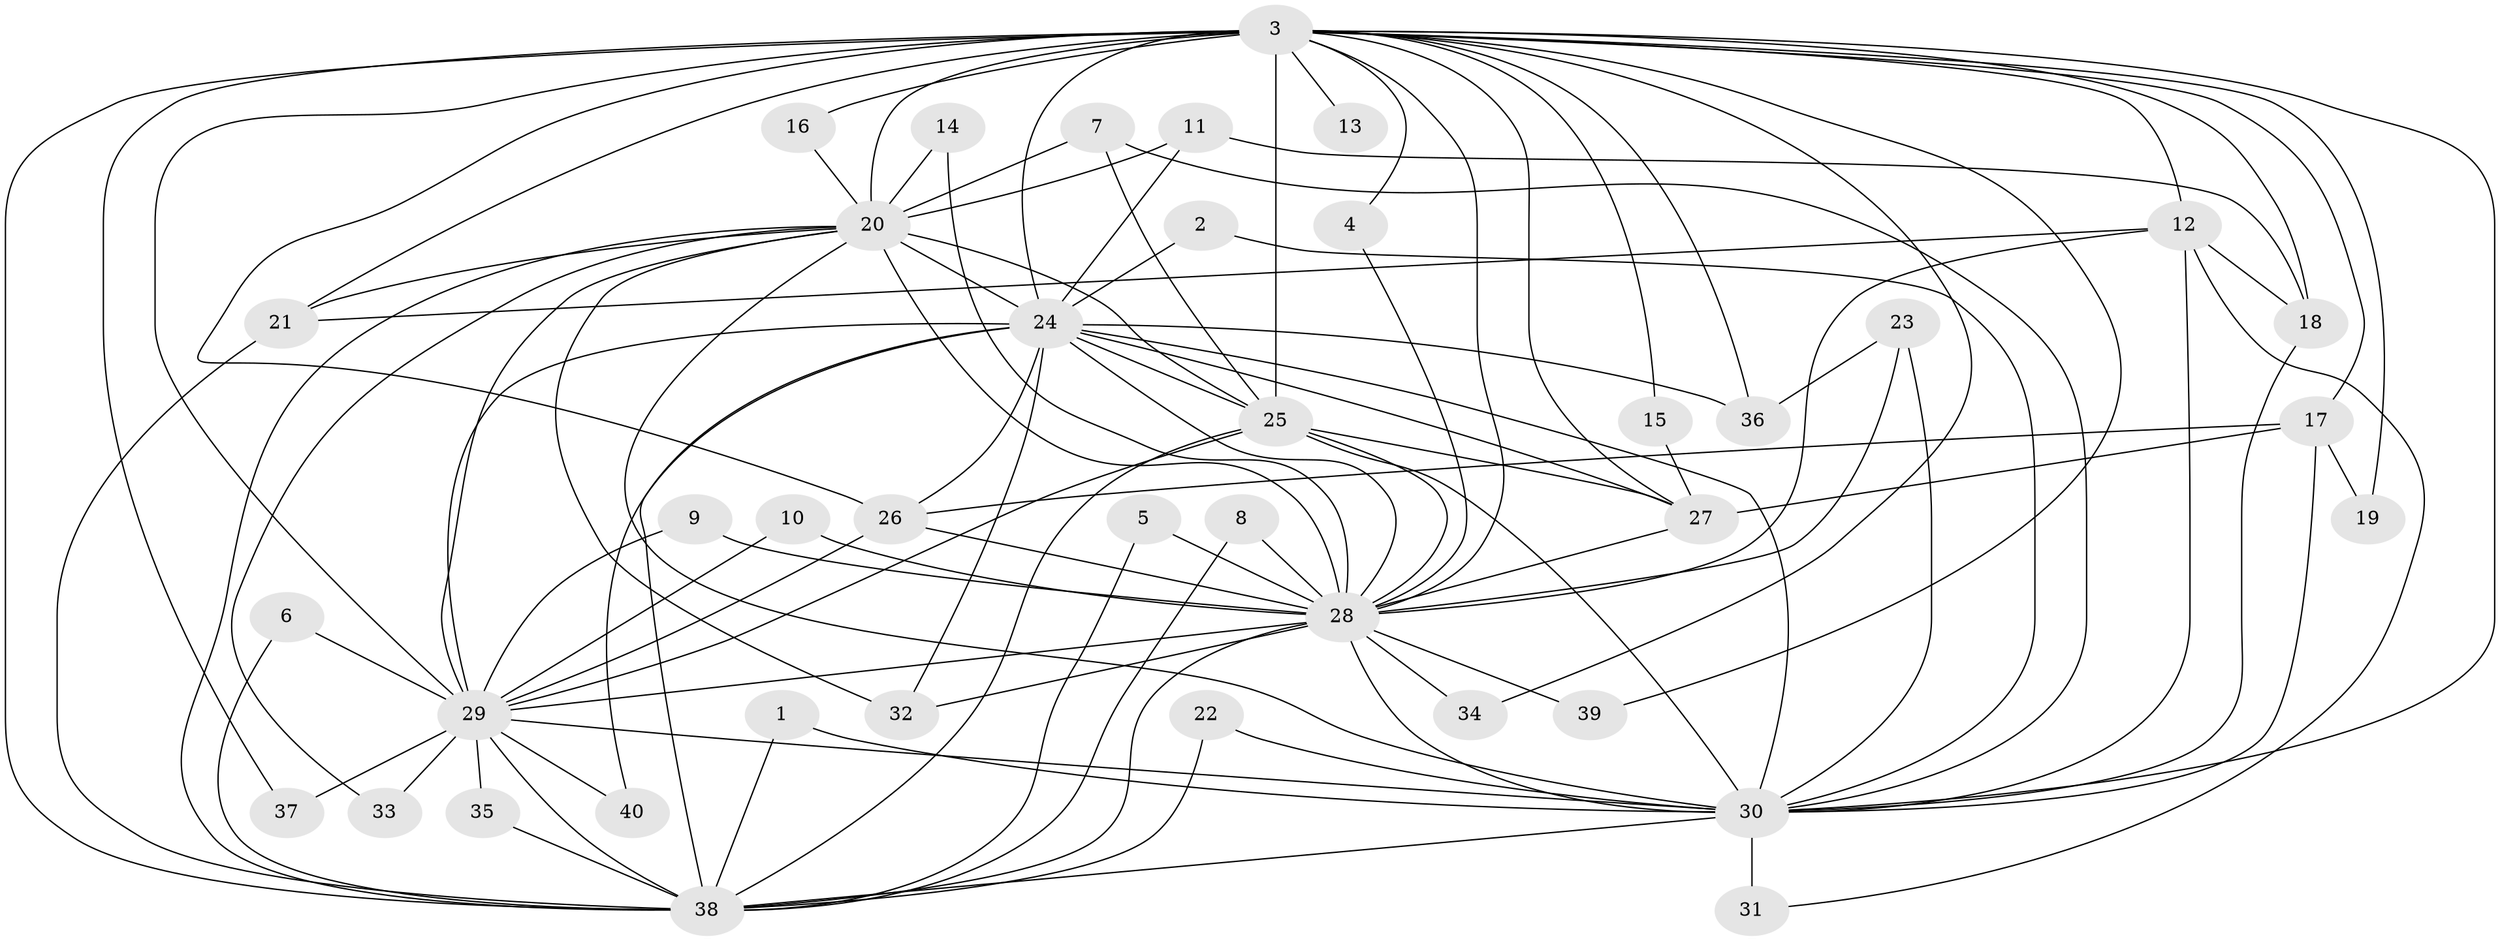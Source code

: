 // original degree distribution, {25: 0.02531645569620253, 15: 0.012658227848101266, 19: 0.012658227848101266, 20: 0.012658227848101266, 14: 0.012658227848101266, 22: 0.012658227848101266, 17: 0.012658227848101266, 13: 0.012658227848101266, 23: 0.012658227848101266, 2: 0.6075949367088608, 3: 0.1518987341772152, 4: 0.0759493670886076, 5: 0.02531645569620253, 7: 0.012658227848101266}
// Generated by graph-tools (version 1.1) at 2025/25/03/09/25 03:25:53]
// undirected, 40 vertices, 105 edges
graph export_dot {
graph [start="1"]
  node [color=gray90,style=filled];
  1;
  2;
  3;
  4;
  5;
  6;
  7;
  8;
  9;
  10;
  11;
  12;
  13;
  14;
  15;
  16;
  17;
  18;
  19;
  20;
  21;
  22;
  23;
  24;
  25;
  26;
  27;
  28;
  29;
  30;
  31;
  32;
  33;
  34;
  35;
  36;
  37;
  38;
  39;
  40;
  1 -- 30 [weight=1.0];
  1 -- 38 [weight=1.0];
  2 -- 24 [weight=1.0];
  2 -- 30 [weight=1.0];
  3 -- 4 [weight=1.0];
  3 -- 12 [weight=1.0];
  3 -- 13 [weight=1.0];
  3 -- 15 [weight=1.0];
  3 -- 16 [weight=1.0];
  3 -- 17 [weight=1.0];
  3 -- 18 [weight=2.0];
  3 -- 19 [weight=1.0];
  3 -- 20 [weight=4.0];
  3 -- 21 [weight=1.0];
  3 -- 24 [weight=2.0];
  3 -- 25 [weight=3.0];
  3 -- 26 [weight=1.0];
  3 -- 27 [weight=1.0];
  3 -- 28 [weight=2.0];
  3 -- 29 [weight=4.0];
  3 -- 30 [weight=3.0];
  3 -- 34 [weight=1.0];
  3 -- 36 [weight=2.0];
  3 -- 37 [weight=1.0];
  3 -- 38 [weight=2.0];
  3 -- 39 [weight=1.0];
  4 -- 28 [weight=1.0];
  5 -- 28 [weight=1.0];
  5 -- 38 [weight=1.0];
  6 -- 29 [weight=1.0];
  6 -- 38 [weight=1.0];
  7 -- 20 [weight=1.0];
  7 -- 25 [weight=1.0];
  7 -- 30 [weight=1.0];
  8 -- 28 [weight=1.0];
  8 -- 38 [weight=1.0];
  9 -- 28 [weight=1.0];
  9 -- 29 [weight=1.0];
  10 -- 28 [weight=1.0];
  10 -- 29 [weight=1.0];
  11 -- 18 [weight=1.0];
  11 -- 20 [weight=1.0];
  11 -- 24 [weight=2.0];
  12 -- 18 [weight=1.0];
  12 -- 21 [weight=1.0];
  12 -- 28 [weight=2.0];
  12 -- 30 [weight=1.0];
  12 -- 31 [weight=1.0];
  14 -- 20 [weight=1.0];
  14 -- 28 [weight=1.0];
  15 -- 27 [weight=1.0];
  16 -- 20 [weight=1.0];
  17 -- 19 [weight=1.0];
  17 -- 26 [weight=1.0];
  17 -- 27 [weight=1.0];
  17 -- 30 [weight=1.0];
  18 -- 30 [weight=1.0];
  20 -- 21 [weight=1.0];
  20 -- 24 [weight=3.0];
  20 -- 25 [weight=2.0];
  20 -- 28 [weight=3.0];
  20 -- 29 [weight=3.0];
  20 -- 30 [weight=4.0];
  20 -- 32 [weight=1.0];
  20 -- 33 [weight=1.0];
  20 -- 38 [weight=3.0];
  21 -- 38 [weight=1.0];
  22 -- 30 [weight=1.0];
  22 -- 38 [weight=1.0];
  23 -- 28 [weight=1.0];
  23 -- 30 [weight=1.0];
  23 -- 36 [weight=1.0];
  24 -- 25 [weight=1.0];
  24 -- 26 [weight=1.0];
  24 -- 27 [weight=1.0];
  24 -- 28 [weight=1.0];
  24 -- 29 [weight=1.0];
  24 -- 30 [weight=1.0];
  24 -- 32 [weight=1.0];
  24 -- 36 [weight=1.0];
  24 -- 38 [weight=1.0];
  24 -- 40 [weight=1.0];
  25 -- 27 [weight=1.0];
  25 -- 28 [weight=1.0];
  25 -- 29 [weight=3.0];
  25 -- 30 [weight=1.0];
  25 -- 38 [weight=1.0];
  26 -- 28 [weight=2.0];
  26 -- 29 [weight=1.0];
  27 -- 28 [weight=1.0];
  28 -- 29 [weight=1.0];
  28 -- 30 [weight=1.0];
  28 -- 32 [weight=1.0];
  28 -- 34 [weight=1.0];
  28 -- 38 [weight=2.0];
  28 -- 39 [weight=1.0];
  29 -- 30 [weight=1.0];
  29 -- 33 [weight=1.0];
  29 -- 35 [weight=1.0];
  29 -- 37 [weight=1.0];
  29 -- 38 [weight=1.0];
  29 -- 40 [weight=1.0];
  30 -- 31 [weight=2.0];
  30 -- 38 [weight=2.0];
  35 -- 38 [weight=1.0];
}
